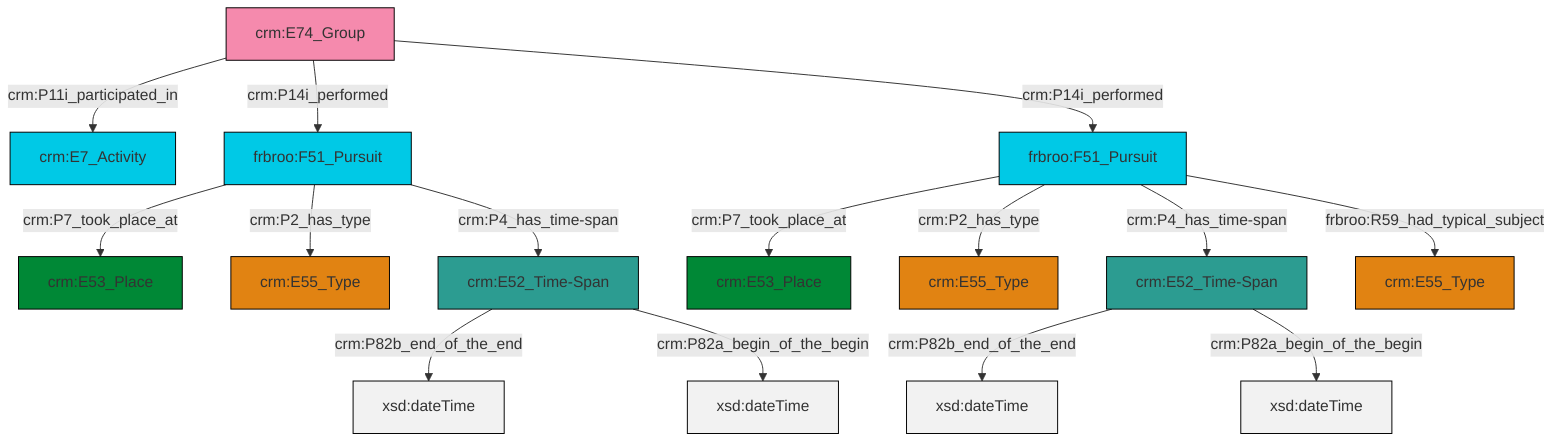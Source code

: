 graph TD
classDef Literal fill:#f2f2f2,stroke:#000000;
classDef CRM_Entity fill:#FFFFFF,stroke:#000000;
classDef Temporal_Entity fill:#00C9E6, stroke:#000000;
classDef Type fill:#E18312, stroke:#000000;
classDef Time-Span fill:#2C9C91, stroke:#000000;
classDef Appellation fill:#FFEB7F, stroke:#000000;
classDef Place fill:#008836, stroke:#000000;
classDef Persistent_Item fill:#B266B2, stroke:#000000;
classDef Conceptual_Object fill:#FFD700, stroke:#000000;
classDef Physical_Thing fill:#D2B48C, stroke:#000000;
classDef Actor fill:#f58aad, stroke:#000000;
classDef PC_Classes fill:#4ce600, stroke:#000000;
classDef Multi fill:#cccccc,stroke:#000000;

8["frbroo:F51_Pursuit"]:::Temporal_Entity -->|crm:P7_took_place_at| 9["crm:E53_Place"]:::Place
10["crm:E52_Time-Span"]:::Time-Span -->|crm:P82b_end_of_the_end| 11[xsd:dateTime]:::Literal
12["frbroo:F51_Pursuit"]:::Temporal_Entity -->|crm:P7_took_place_at| 13["crm:E53_Place"]:::Place
12["frbroo:F51_Pursuit"]:::Temporal_Entity -->|crm:P2_has_type| 4["crm:E55_Type"]:::Type
8["frbroo:F51_Pursuit"]:::Temporal_Entity -->|crm:P2_has_type| 0["crm:E55_Type"]:::Type
12["frbroo:F51_Pursuit"]:::Temporal_Entity -->|crm:P4_has_time-span| 10["crm:E52_Time-Span"]:::Time-Span
6["crm:E52_Time-Span"]:::Time-Span -->|crm:P82b_end_of_the_end| 16[xsd:dateTime]:::Literal
18["crm:E74_Group"]:::Actor -->|crm:P11i_participated_in| 14["crm:E7_Activity"]:::Temporal_Entity
12["frbroo:F51_Pursuit"]:::Temporal_Entity -->|frbroo:R59_had_typical_subject| 2["crm:E55_Type"]:::Type
18["crm:E74_Group"]:::Actor -->|crm:P14i_performed| 8["frbroo:F51_Pursuit"]:::Temporal_Entity
8["frbroo:F51_Pursuit"]:::Temporal_Entity -->|crm:P4_has_time-span| 6["crm:E52_Time-Span"]:::Time-Span
6["crm:E52_Time-Span"]:::Time-Span -->|crm:P82a_begin_of_the_begin| 24[xsd:dateTime]:::Literal
18["crm:E74_Group"]:::Actor -->|crm:P14i_performed| 12["frbroo:F51_Pursuit"]:::Temporal_Entity
10["crm:E52_Time-Span"]:::Time-Span -->|crm:P82a_begin_of_the_begin| 27[xsd:dateTime]:::Literal